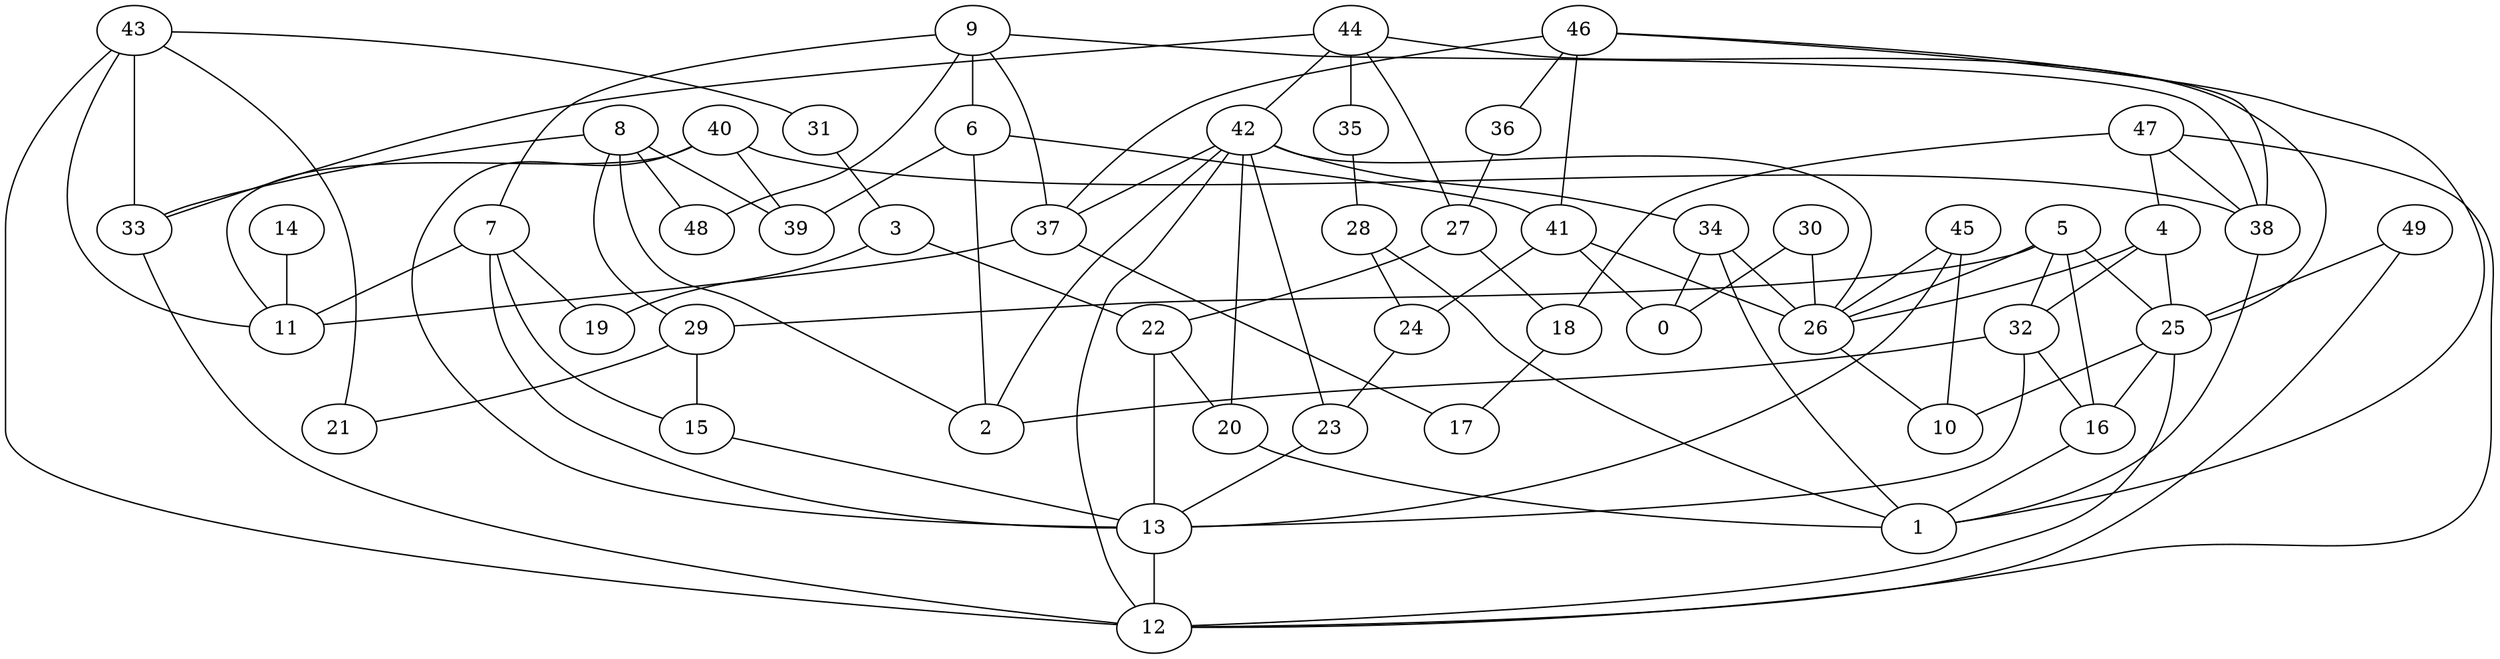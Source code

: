 digraph GG_graph {

subgraph G_graph {
edge [color = black]
"18" -> "17" [dir = none]
"27" -> "22" [dir = none]
"5" -> "29" [dir = none]
"5" -> "26" [dir = none]
"14" -> "11" [dir = none]
"34" -> "0" [dir = none]
"22" -> "13" [dir = none]
"9" -> "7" [dir = none]
"9" -> "48" [dir = none]
"9" -> "37" [dir = none]
"49" -> "12" [dir = none]
"42" -> "20" [dir = none]
"42" -> "26" [dir = none]
"42" -> "2" [dir = none]
"42" -> "37" [dir = none]
"40" -> "39" [dir = none]
"40" -> "38" [dir = none]
"40" -> "13" [dir = none]
"13" -> "12" [dir = none]
"15" -> "13" [dir = none]
"32" -> "13" [dir = none]
"32" -> "2" [dir = none]
"26" -> "10" [dir = none]
"37" -> "17" [dir = none]
"37" -> "11" [dir = none]
"25" -> "10" [dir = none]
"46" -> "36" [dir = none]
"46" -> "1" [dir = none]
"46" -> "41" [dir = none]
"46" -> "37" [dir = none]
"41" -> "24" [dir = none]
"41" -> "0" [dir = none]
"28" -> "1" [dir = none]
"8" -> "2" [dir = none]
"23" -> "13" [dir = none]
"44" -> "35" [dir = none]
"44" -> "33" [dir = none]
"44" -> "42" [dir = none]
"45" -> "10" [dir = none]
"30" -> "26" [dir = none]
"6" -> "41" [dir = none]
"3" -> "19" [dir = none]
"3" -> "22" [dir = none]
"16" -> "1" [dir = none]
"47" -> "4" [dir = none]
"47" -> "38" [dir = none]
"43" -> "21" [dir = none]
"43" -> "31" [dir = none]
"43" -> "12" [dir = none]
"29" -> "15" [dir = none]
"7" -> "11" [dir = none]
"29" -> "21" [dir = none]
"43" -> "11" [dir = none]
"5" -> "25" [dir = none]
"38" -> "1" [dir = none]
"25" -> "16" [dir = none]
"7" -> "19" [dir = none]
"45" -> "26" [dir = none]
"34" -> "26" [dir = none]
"47" -> "18" [dir = none]
"42" -> "23" [dir = none]
"8" -> "48" [dir = none]
"36" -> "27" [dir = none]
"41" -> "26" [dir = none]
"6" -> "39" [dir = none]
"49" -> "25" [dir = none]
"30" -> "0" [dir = none]
"47" -> "12" [dir = none]
"44" -> "25" [dir = none]
"45" -> "13" [dir = none]
"5" -> "16" [dir = none]
"25" -> "12" [dir = none]
"9" -> "6" [dir = none]
"35" -> "28" [dir = none]
"5" -> "32" [dir = none]
"34" -> "1" [dir = none]
"20" -> "1" [dir = none]
"33" -> "12" [dir = none]
"24" -> "23" [dir = none]
"6" -> "2" [dir = none]
"40" -> "11" [dir = none]
"43" -> "33" [dir = none]
"32" -> "16" [dir = none]
"4" -> "25" [dir = none]
"4" -> "26" [dir = none]
"7" -> "15" [dir = none]
"28" -> "24" [dir = none]
"8" -> "33" [dir = none]
"44" -> "27" [dir = none]
"42" -> "12" [dir = none]
"31" -> "3" [dir = none]
"4" -> "32" [dir = none]
"9" -> "38" [dir = none]
"7" -> "13" [dir = none]
"22" -> "20" [dir = none]
"8" -> "39" [dir = none]
"8" -> "29" [dir = none]
"46" -> "38" [dir = none]
"27" -> "18" [dir = none]
"42" -> "34" [dir = none]
}

}
